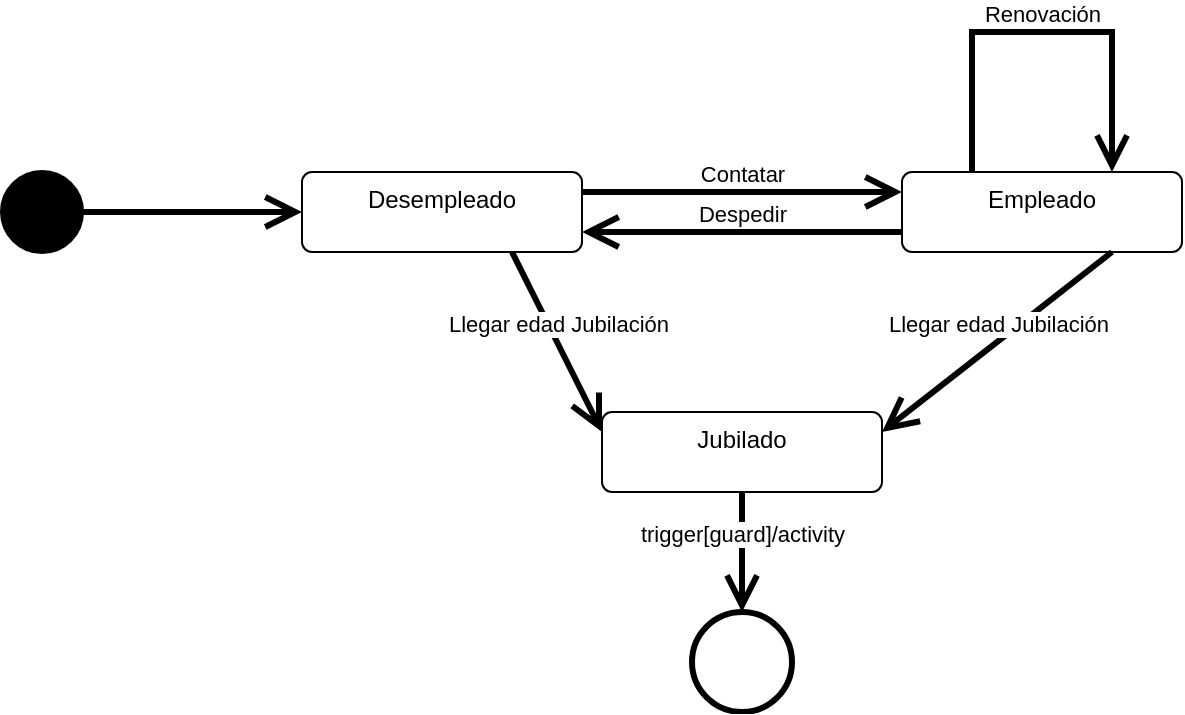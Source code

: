 <mxfile version="21.0.10" type="github">
  <diagram name="Página-1" id="iAbMbOq5wY_IBwAv3Lce">
    <mxGraphModel dx="1035" dy="566" grid="1" gridSize="10" guides="1" tooltips="1" connect="1" arrows="1" fold="1" page="1" pageScale="1" pageWidth="3300" pageHeight="4681" math="0" shadow="0">
      <root>
        <mxCell id="0" />
        <mxCell id="1" parent="0" />
        <mxCell id="RdED4tvADEJKQy1BFCt4-1" value="Empleado" style="html=1;align=center;verticalAlign=top;rounded=1;absoluteArcSize=1;arcSize=10;dashed=0;whiteSpace=wrap;" vertex="1" parent="1">
          <mxGeometry x="460" y="110" width="140" height="40" as="geometry" />
        </mxCell>
        <mxCell id="RdED4tvADEJKQy1BFCt4-2" value="" style="shape=ellipse;html=1;fillColor=strokeColor;strokeWidth=2;verticalLabelPosition=bottom;verticalAlignment=top;perimeter=ellipsePerimeter;" vertex="1" parent="1">
          <mxGeometry x="10" y="110" width="40" height="40" as="geometry" />
        </mxCell>
        <mxCell id="RdED4tvADEJKQy1BFCt4-3" value="" style="points=[[0.145,0.145,0],[0.5,0,0],[0.855,0.145,0],[1,0.5,0],[0.855,0.855,0],[0.5,1,0],[0.145,0.855,0],[0,0.5,0]];shape=mxgraph.bpmn.event;html=1;verticalLabelPosition=bottom;labelBackgroundColor=#ffffff;verticalAlign=top;align=center;perimeter=ellipsePerimeter;outlineConnect=0;aspect=fixed;outline=end;symbol=terminate2;" vertex="1" parent="1">
          <mxGeometry x="355" y="330" width="50" height="50" as="geometry" />
        </mxCell>
        <mxCell id="RdED4tvADEJKQy1BFCt4-4" value="Desempleado" style="html=1;align=center;verticalAlign=top;rounded=1;absoluteArcSize=1;arcSize=10;dashed=0;whiteSpace=wrap;" vertex="1" parent="1">
          <mxGeometry x="160" y="110" width="140" height="40" as="geometry" />
        </mxCell>
        <mxCell id="RdED4tvADEJKQy1BFCt4-5" value="Jubilado" style="html=1;align=center;verticalAlign=top;rounded=1;absoluteArcSize=1;arcSize=10;dashed=0;whiteSpace=wrap;" vertex="1" parent="1">
          <mxGeometry x="310" y="230" width="140" height="40" as="geometry" />
        </mxCell>
        <mxCell id="RdED4tvADEJKQy1BFCt4-6" value="Contatar" style="edgeStyle=none;html=1;endArrow=open;endSize=12;strokeWidth=3;verticalAlign=bottom;rounded=0;entryX=0;entryY=0.25;entryDx=0;entryDy=0;" edge="1" parent="1" target="RdED4tvADEJKQy1BFCt4-1">
          <mxGeometry width="160" relative="1" as="geometry">
            <mxPoint x="300" y="120" as="sourcePoint" />
            <mxPoint x="360" y="250" as="targetPoint" />
          </mxGeometry>
        </mxCell>
        <mxCell id="RdED4tvADEJKQy1BFCt4-7" value="Llegar edad Jubilación" style="edgeStyle=none;html=1;endArrow=open;endSize=12;strokeWidth=3;verticalAlign=bottom;rounded=0;entryX=1;entryY=0.25;entryDx=0;entryDy=0;exitX=0.75;exitY=1;exitDx=0;exitDy=0;" edge="1" parent="1" source="RdED4tvADEJKQy1BFCt4-1" target="RdED4tvADEJKQy1BFCt4-5">
          <mxGeometry width="160" relative="1" as="geometry">
            <mxPoint x="560" y="160" as="sourcePoint" />
            <mxPoint x="450" y="250" as="targetPoint" />
          </mxGeometry>
        </mxCell>
        <mxCell id="RdED4tvADEJKQy1BFCt4-10" value="Despedir" style="edgeStyle=none;html=1;endArrow=open;endSize=12;strokeWidth=3;verticalAlign=bottom;rounded=0;entryX=1;entryY=0.75;entryDx=0;entryDy=0;exitX=0;exitY=0.75;exitDx=0;exitDy=0;" edge="1" parent="1" source="RdED4tvADEJKQy1BFCt4-1" target="RdED4tvADEJKQy1BFCt4-4">
          <mxGeometry width="160" relative="1" as="geometry">
            <mxPoint x="310" y="130" as="sourcePoint" />
            <mxPoint x="470" y="130" as="targetPoint" />
          </mxGeometry>
        </mxCell>
        <mxCell id="RdED4tvADEJKQy1BFCt4-11" value="Renovación" style="edgeStyle=none;html=1;endArrow=open;endSize=12;strokeWidth=3;verticalAlign=bottom;rounded=0;exitX=0.25;exitY=0;exitDx=0;exitDy=0;entryX=0.75;entryY=0;entryDx=0;entryDy=0;" edge="1" parent="1" source="RdED4tvADEJKQy1BFCt4-1" target="RdED4tvADEJKQy1BFCt4-1">
          <mxGeometry width="160" relative="1" as="geometry">
            <mxPoint x="290" y="250" as="sourcePoint" />
            <mxPoint x="580" y="190" as="targetPoint" />
            <Array as="points">
              <mxPoint x="495" y="40" />
              <mxPoint x="565" y="40" />
            </Array>
          </mxGeometry>
        </mxCell>
        <mxCell id="RdED4tvADEJKQy1BFCt4-12" value="Llegar edad Jubilación" style="edgeStyle=none;html=1;endArrow=open;endSize=12;strokeWidth=3;verticalAlign=bottom;rounded=0;exitX=0.75;exitY=1;exitDx=0;exitDy=0;entryX=0;entryY=0.25;entryDx=0;entryDy=0;" edge="1" parent="1" source="RdED4tvADEJKQy1BFCt4-4" target="RdED4tvADEJKQy1BFCt4-5">
          <mxGeometry width="160" relative="1" as="geometry">
            <mxPoint x="610" y="130" as="sourcePoint" />
            <mxPoint x="450" y="250" as="targetPoint" />
          </mxGeometry>
        </mxCell>
        <mxCell id="RdED4tvADEJKQy1BFCt4-13" value="trigger[guard]/activity" style="edgeStyle=none;html=1;endArrow=open;endSize=12;strokeWidth=3;verticalAlign=bottom;rounded=0;exitX=0.5;exitY=1;exitDx=0;exitDy=0;entryX=0.5;entryY=0;entryDx=0;entryDy=0;entryPerimeter=0;" edge="1" parent="1" source="RdED4tvADEJKQy1BFCt4-5" target="RdED4tvADEJKQy1BFCt4-3">
          <mxGeometry width="160" relative="1" as="geometry">
            <mxPoint x="460" y="250" as="sourcePoint" />
            <mxPoint x="620" y="250" as="targetPoint" />
          </mxGeometry>
        </mxCell>
        <mxCell id="RdED4tvADEJKQy1BFCt4-18" value="" style="edgeStyle=none;html=1;endArrow=open;endSize=12;strokeWidth=3;verticalAlign=bottom;rounded=0;exitX=1;exitY=0.5;exitDx=0;exitDy=0;entryX=0;entryY=0.5;entryDx=0;entryDy=0;" edge="1" parent="1" source="RdED4tvADEJKQy1BFCt4-2" target="RdED4tvADEJKQy1BFCt4-4">
          <mxGeometry width="160" relative="1" as="geometry">
            <mxPoint x="50" y="250" as="sourcePoint" />
            <mxPoint x="210" y="250" as="targetPoint" />
          </mxGeometry>
        </mxCell>
      </root>
    </mxGraphModel>
  </diagram>
</mxfile>
